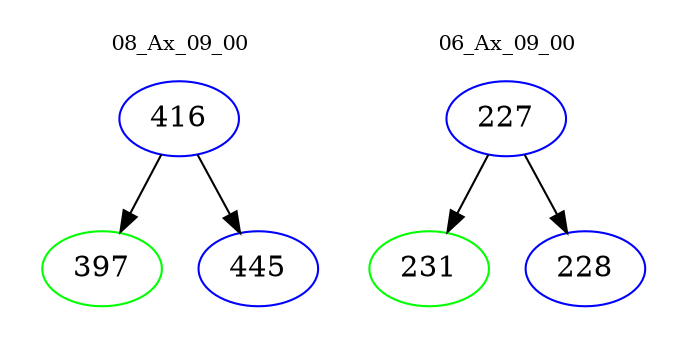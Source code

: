digraph{
subgraph cluster_0 {
color = white
label = "08_Ax_09_00";
fontsize=10;
T0_416 [label="416", color="blue"]
T0_416 -> T0_397 [color="black"]
T0_397 [label="397", color="green"]
T0_416 -> T0_445 [color="black"]
T0_445 [label="445", color="blue"]
}
subgraph cluster_1 {
color = white
label = "06_Ax_09_00";
fontsize=10;
T1_227 [label="227", color="blue"]
T1_227 -> T1_231 [color="black"]
T1_231 [label="231", color="green"]
T1_227 -> T1_228 [color="black"]
T1_228 [label="228", color="blue"]
}
}

